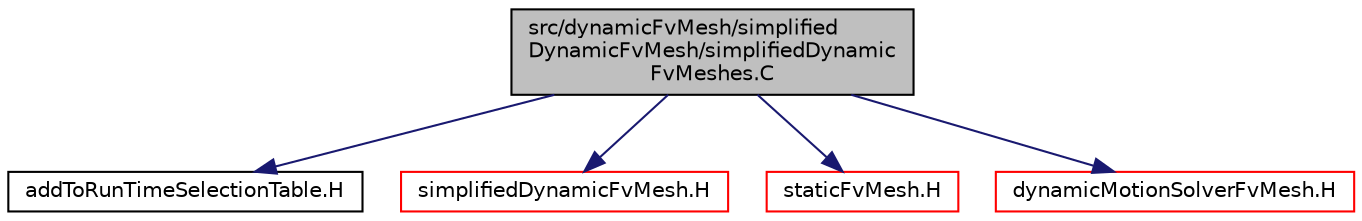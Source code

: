 digraph "src/dynamicFvMesh/simplifiedDynamicFvMesh/simplifiedDynamicFvMeshes.C"
{
  bgcolor="transparent";
  edge [fontname="Helvetica",fontsize="10",labelfontname="Helvetica",labelfontsize="10"];
  node [fontname="Helvetica",fontsize="10",shape=record];
  Node1 [label="src/dynamicFvMesh/simplified\lDynamicFvMesh/simplifiedDynamic\lFvMeshes.C",height=0.2,width=0.4,color="black", fillcolor="grey75", style="filled" fontcolor="black"];
  Node1 -> Node2 [color="midnightblue",fontsize="10",style="solid",fontname="Helvetica"];
  Node2 [label="addToRunTimeSelectionTable.H",height=0.2,width=0.4,color="black",URL="$addToRunTimeSelectionTable_8H.html",tooltip="Macros for easy insertion into run-time selection tables. "];
  Node1 -> Node3 [color="midnightblue",fontsize="10",style="solid",fontname="Helvetica"];
  Node3 [label="simplifiedDynamicFvMesh.H",height=0.2,width=0.4,color="red",URL="$simplifiedDynamicFvMesh_8H.html"];
  Node1 -> Node4 [color="midnightblue",fontsize="10",style="solid",fontname="Helvetica"];
  Node4 [label="staticFvMesh.H",height=0.2,width=0.4,color="red",URL="$staticFvMesh_8H.html"];
  Node1 -> Node5 [color="midnightblue",fontsize="10",style="solid",fontname="Helvetica"];
  Node5 [label="dynamicMotionSolverFvMesh.H",height=0.2,width=0.4,color="red",URL="$dynamicMotionSolverFvMesh_8H.html"];
}
